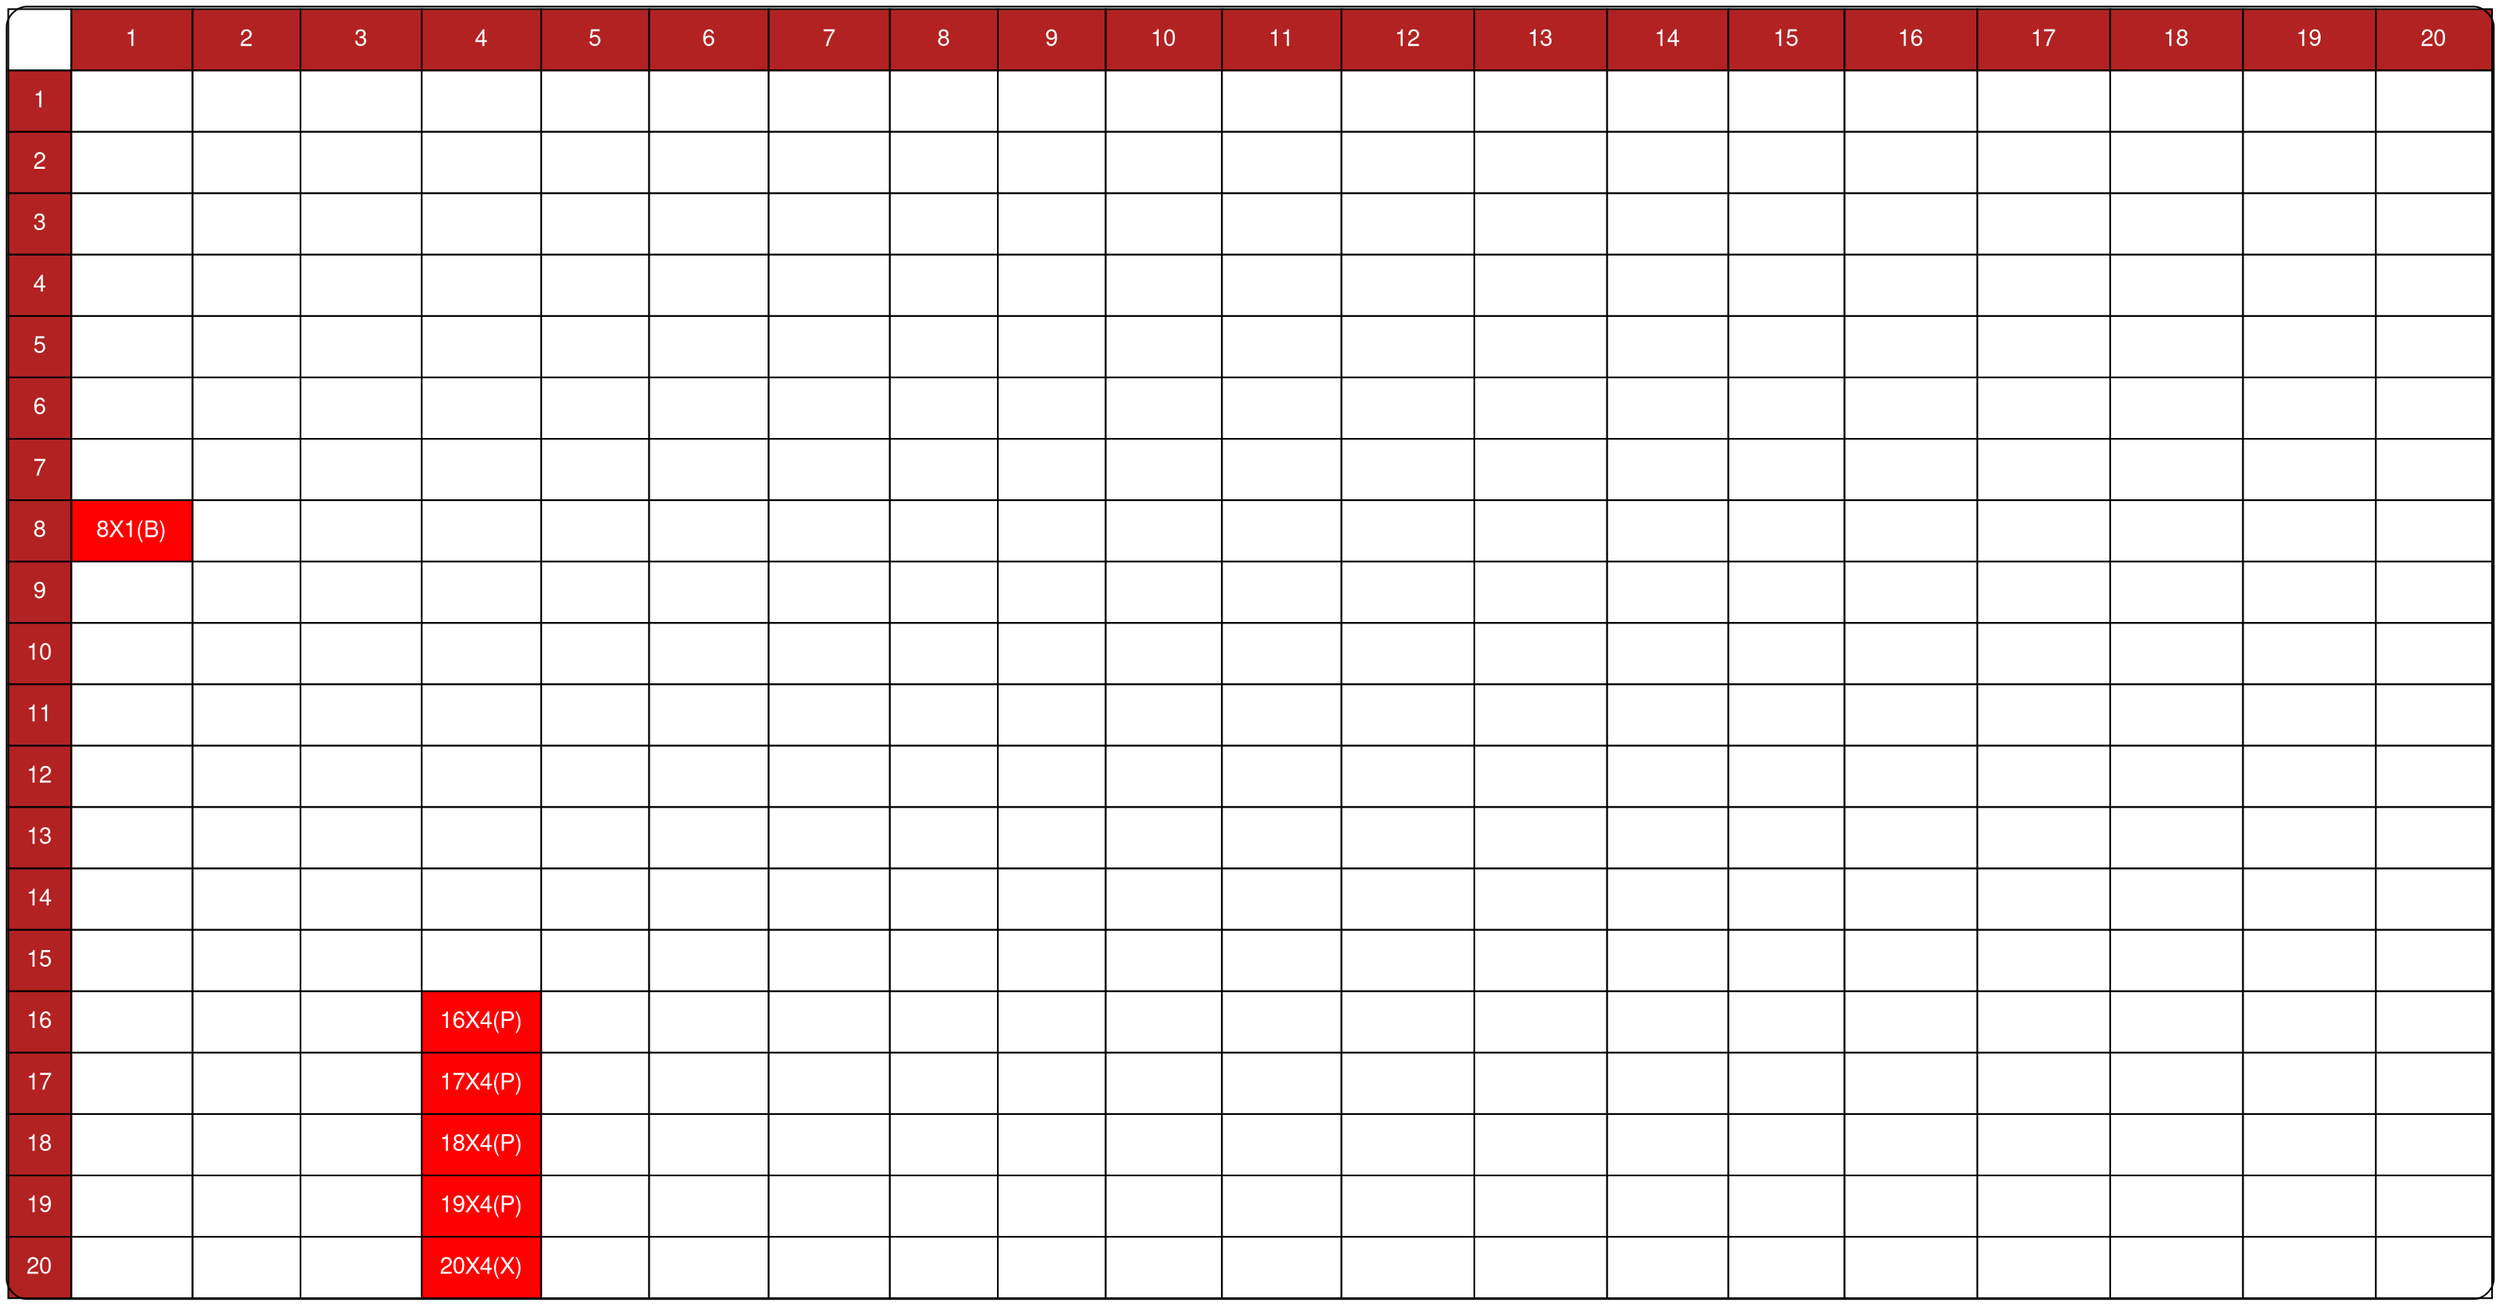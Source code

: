digraph html {
node [fontname="Helvetica,Arial,sans-serif", fontcolor="white"]
abc [shape = none, margin = 0, label=<
<TABLE BORDER = "1" CELLBORDER = "1" CELLSPACING="0" CELLPADDING="10" style='rounded'>

                    <TR>
	<TD > </TD>
<TD BGCOLOR="FireBrick">1</TD>
	<TD BGCOLOR="FireBrick">2</TD>
	<TD BGCOLOR="FireBrick">3</TD>
	<TD BGCOLOR="FireBrick">4</TD>
	<TD BGCOLOR="FireBrick">5</TD>
	<TD BGCOLOR="FireBrick">6</TD>
	<TD BGCOLOR="FireBrick">7</TD>
	<TD BGCOLOR="FireBrick">8</TD>
	<TD BGCOLOR="FireBrick">9</TD>
	<TD BGCOLOR="FireBrick">10</TD>
	<TD BGCOLOR="FireBrick">11</TD>
	<TD BGCOLOR="FireBrick">12</TD>
	<TD BGCOLOR="FireBrick">13</TD>
	<TD BGCOLOR="FireBrick">14</TD>
	<TD BGCOLOR="FireBrick">15</TD>
	<TD BGCOLOR="FireBrick">16</TD>
	<TD BGCOLOR="FireBrick">17</TD>
	<TD BGCOLOR="FireBrick">18</TD>
	<TD BGCOLOR="FireBrick">19</TD>
	<TD BGCOLOR="FireBrick">20</TD>
	
</TR>
<TR>
	<TD BGCOLOR="FireBrick">1</TD>
	<TD BGCOLOR="white">"1x1"</TD>
	<TD BGCOLOR="white">"1x2"</TD>
	<TD BGCOLOR="white">"1x3"</TD>
	<TD BGCOLOR="white">1X4(B)</TD>
	<TD BGCOLOR="white">"1x5"</TD>
	<TD BGCOLOR="white">"1x6"</TD>
	<TD BGCOLOR="white">"1x7"</TD>
	<TD BGCOLOR="white">"1x8"</TD>
	<TD BGCOLOR="white">"1x9"</TD>
	<TD BGCOLOR="white">"1x10"</TD>
	<TD BGCOLOR="white">"1x11"</TD>
	<TD BGCOLOR="white">"1x12"</TD>
	<TD BGCOLOR="white">"1x13"</TD>
	<TD BGCOLOR="white">"1x14"</TD>
	<TD BGCOLOR="white">"1x15"</TD>
	<TD BGCOLOR="white">"1x16"</TD>
	<TD BGCOLOR="white">"1x17"</TD>
	<TD BGCOLOR="white">"1x18"</TD>
	<TD BGCOLOR="white">"1x19"</TD>
	<TD BGCOLOR="white">"1x20"</TD>
	
</TR>
<TR>
	<TD BGCOLOR="FireBrick">2</TD>
	<TD BGCOLOR="white">"2x1"</TD>
	<TD BGCOLOR="white">"2x2"</TD>
	<TD BGCOLOR="white">"2x3"</TD>
	<TD BGCOLOR="white">"2x4"</TD>
	<TD BGCOLOR="white">"2x5"</TD>
	<TD BGCOLOR="white">"2x6"</TD>
	<TD BGCOLOR="white">"2x7"</TD>
	<TD BGCOLOR="white">"2x8"</TD>
	<TD BGCOLOR="white">"2x9"</TD>
	<TD BGCOLOR="white">"2x10"</TD>
	<TD BGCOLOR="white">"2x11"</TD>
	<TD BGCOLOR="white">"2x12"</TD>
	<TD BGCOLOR="white">"2x13"</TD>
	<TD BGCOLOR="white">2X14(D)</TD>
	<TD BGCOLOR="white">"2x15"</TD>
	<TD BGCOLOR="white">"2x16"</TD>
	<TD BGCOLOR="white">"2x17"</TD>
	<TD BGCOLOR="white">"2x18"</TD>
	<TD BGCOLOR="white">"2x19"</TD>
	<TD BGCOLOR="white">"2x20"</TD>
	
</TR>
<TR>
	<TD BGCOLOR="FireBrick">3</TD>
	<TD BGCOLOR="white">"3x1"</TD>
	<TD BGCOLOR="white">"3x2"</TD>
	<TD BGCOLOR="white">"3x3"</TD>
	<TD BGCOLOR="white">"3x4"</TD>
	<TD BGCOLOR="white">"3x5"</TD>
	<TD BGCOLOR="white">"3x6"</TD>
	<TD BGCOLOR="white">"3x7"</TD>
	<TD BGCOLOR="white">3X8(B)</TD>
	<TD BGCOLOR="white">3X9(B)</TD>
	<TD BGCOLOR="white">"3x10"</TD>
	<TD BGCOLOR="white">"3x11"</TD>
	<TD BGCOLOR="white">"3x12"</TD>
	<TD BGCOLOR="white">"3x13"</TD>
	<TD BGCOLOR="white">3X14(D)</TD>
	<TD BGCOLOR="white">"3x15"</TD>
	<TD BGCOLOR="white">"3x16"</TD>
	<TD BGCOLOR="white">"3x17"</TD>
	<TD BGCOLOR="white">"3x18"</TD>
	<TD BGCOLOR="white">"3x19"</TD>
	<TD BGCOLOR="white">"3x20"</TD>
	
</TR>
<TR>
	<TD BGCOLOR="FireBrick">4</TD>
	<TD BGCOLOR="white">"4x1"</TD>
	<TD BGCOLOR="white">"4x2"</TD>
	<TD BGCOLOR="white">"4x3"</TD>
	<TD BGCOLOR="white">"4x4"</TD>
	<TD BGCOLOR="white">"4x5"</TD>
	<TD BGCOLOR="white">"4x6"</TD>
	<TD BGCOLOR="white">"4x7"</TD>
	<TD BGCOLOR="white">"4x8"</TD>
	<TD BGCOLOR="white">"4x9"</TD>
	<TD BGCOLOR="white">"4x10"</TD>
	<TD BGCOLOR="white">"4x11"</TD>
	<TD BGCOLOR="white">"4x12"</TD>
	<TD BGCOLOR="white">"4x13"</TD>
	<TD BGCOLOR="white">"4x14"</TD>
	<TD BGCOLOR="white">"4x15"</TD>
	<TD BGCOLOR="white">"4x16"</TD>
	<TD BGCOLOR="white">"4x17"</TD>
	<TD BGCOLOR="white">"4x18"</TD>
	<TD BGCOLOR="white">"4x19"</TD>
	<TD BGCOLOR="white">"4x20"</TD>
	
</TR>
<TR>
	<TD BGCOLOR="FireBrick">5</TD>
	<TD BGCOLOR="white">"5x1"</TD>
	<TD BGCOLOR="white">"5x2"</TD>
	<TD BGCOLOR="white">"5x3"</TD>
	<TD BGCOLOR="white">"5x4"</TD>
	<TD BGCOLOR="white">"5x5"</TD>
	<TD BGCOLOR="white">5X6(S)</TD>
	<TD BGCOLOR="white">5X7(S)</TD>
	<TD BGCOLOR="white">5X8(S)</TD>
	<TD BGCOLOR="white">"5x9"</TD>
	<TD BGCOLOR="white">"5x10"</TD>
	<TD BGCOLOR="white">"5x11"</TD>
	<TD BGCOLOR="white">"5x12"</TD>
	<TD BGCOLOR="white">"5x13"</TD>
	<TD BGCOLOR="white">"5x14"</TD>
	<TD BGCOLOR="white">"5x15"</TD>
	<TD BGCOLOR="white">"5x16"</TD>
	<TD BGCOLOR="white">"5x17"</TD>
	<TD BGCOLOR="white">"5x18"</TD>
	<TD BGCOLOR="white">"5x19"</TD>
	<TD BGCOLOR="white">"5x20"</TD>
	
</TR>
<TR>
	<TD BGCOLOR="FireBrick">6</TD>
	<TD BGCOLOR="white">"6x1"</TD>
	<TD BGCOLOR="white">"6x2"</TD>
	<TD BGCOLOR="white">"6x3"</TD>
	<TD BGCOLOR="white">"6x4"</TD>
	<TD BGCOLOR="white">"6x5"</TD>
	<TD BGCOLOR="white">"6x6"</TD>
	<TD BGCOLOR="white">"6x7"</TD>
	<TD BGCOLOR="white">"6x8"</TD>
	<TD BGCOLOR="white">"6x9"</TD>
	<TD BGCOLOR="white">"6x10"</TD>
	<TD BGCOLOR="white">"6x11"</TD>
	<TD BGCOLOR="white">"6x12"</TD>
	<TD BGCOLOR="white">"6x13"</TD>
	<TD BGCOLOR="white">"6x14"</TD>
	<TD BGCOLOR="white">"6x15"</TD>
	<TD BGCOLOR="white">"6x16"</TD>
	<TD BGCOLOR="white">"6x17"</TD>
	<TD BGCOLOR="white">"6x18"</TD>
	<TD BGCOLOR="white">"6x19"</TD>
	<TD BGCOLOR="white">"6x20"</TD>
	
</TR>
<TR>
	<TD BGCOLOR="FireBrick">7</TD>
	<TD BGCOLOR="white">"7x1"</TD>
	<TD BGCOLOR="white">"7x2"</TD>
	<TD BGCOLOR="white">"7x3"</TD>
	<TD BGCOLOR="white">"7x4"</TD>
	<TD BGCOLOR="white">"7x5"</TD>
	<TD BGCOLOR="white">"7x6"</TD>
	<TD BGCOLOR="white">"7x7"</TD>
	<TD BGCOLOR="white">"7x8"</TD>
	<TD BGCOLOR="white">"7x9"</TD>
	<TD BGCOLOR="white">"7x10"</TD>
	<TD BGCOLOR="white">7X11(S)</TD>
	<TD BGCOLOR="white">7X12(S)</TD>
	<TD BGCOLOR="white">7X13(S)</TD>
	<TD BGCOLOR="white">"7x14"</TD>
	<TD BGCOLOR="white">"7x15"</TD>
	<TD BGCOLOR="white">"7x16"</TD>
	<TD BGCOLOR="white">"7x17"</TD>
	<TD BGCOLOR="white">"7x18"</TD>
	<TD BGCOLOR="white">"7x19"</TD>
	<TD BGCOLOR="white">"7x20"</TD>
	
</TR>
<TR>
	<TD BGCOLOR="FireBrick">8</TD>
	<TD BGCOLOR="Red">8X1(B)</TD>
	<TD BGCOLOR="white">"8x2"</TD>
	<TD BGCOLOR="white">"8x3"</TD>
	<TD BGCOLOR="white">"8x4"</TD>
	<TD BGCOLOR="white">"8x5"</TD>
	<TD BGCOLOR="white">"8x6"</TD>
	<TD BGCOLOR="white">"8x7"</TD>
	<TD BGCOLOR="white">"8x8"</TD>
	<TD BGCOLOR="white">"8x9"</TD>
	<TD BGCOLOR="white">"8x10"</TD>
	<TD BGCOLOR="white">"8x11"</TD>
	<TD BGCOLOR="white">"8x12"</TD>
	<TD BGCOLOR="white">"8x13"</TD>
	<TD BGCOLOR="white">"8x14"</TD>
	<TD BGCOLOR="white">"8x15"</TD>
	<TD BGCOLOR="white">"8x16"</TD>
	<TD BGCOLOR="white">"8x17"</TD>
	<TD BGCOLOR="white">"8x18"</TD>
	<TD BGCOLOR="white">"8x19"</TD>
	<TD BGCOLOR="white">"8x20"</TD>
	
</TR>
<TR>
	<TD BGCOLOR="FireBrick">9</TD>
	<TD BGCOLOR="white">"9x1"</TD>
	<TD BGCOLOR="white">9X2(P)</TD>
	<TD BGCOLOR="white">9X3(P)</TD>
	<TD BGCOLOR="white">9X4(P)</TD>
	<TD BGCOLOR="white">9X5(P)</TD>
	<TD BGCOLOR="white">"9x6"</TD>
	<TD BGCOLOR="white">"9x7"</TD>
	<TD BGCOLOR="white">"9x8"</TD>
	<TD BGCOLOR="white">"9x9"</TD>
	<TD BGCOLOR="white">"9x10"</TD>
	<TD BGCOLOR="white">"9x11"</TD>
	<TD BGCOLOR="white">"9x12"</TD>
	<TD BGCOLOR="white">"9x13"</TD>
	<TD BGCOLOR="white">"9x14"</TD>
	<TD BGCOLOR="white">"9x15"</TD>
	<TD BGCOLOR="white">"9x16"</TD>
	<TD BGCOLOR="white">"9x17"</TD>
	<TD BGCOLOR="white">"9x18"</TD>
	<TD BGCOLOR="white">"9x19"</TD>
	<TD BGCOLOR="white">"9x20"</TD>
	
</TR>
<TR>
	<TD BGCOLOR="FireBrick">10</TD>
	<TD BGCOLOR="white">"10x1"</TD>
	<TD BGCOLOR="white">"10x2"</TD>
	<TD BGCOLOR="white">"10x3"</TD>
	<TD BGCOLOR="white">"10x4"</TD>
	<TD BGCOLOR="white">"10x5"</TD>
	<TD BGCOLOR="white">10X6(B)</TD>
	<TD BGCOLOR="white">10X7(D)</TD>
	<TD BGCOLOR="white">"10x8"</TD>
	<TD BGCOLOR="white">"10x9"</TD>
	<TD BGCOLOR="white">"10x10"</TD>
	<TD BGCOLOR="white">"10x11"</TD>
	<TD BGCOLOR="white">"10x12"</TD>
	<TD BGCOLOR="white">"10x13"</TD>
	<TD BGCOLOR="white">"10x14"</TD>
	<TD BGCOLOR="white">"10x15"</TD>
	<TD BGCOLOR="white">"10x16"</TD>
	<TD BGCOLOR="white">"10x17"</TD>
	<TD BGCOLOR="white">"10x18"</TD>
	<TD BGCOLOR="white">"10x19"</TD>
	<TD BGCOLOR="white">"10x20"</TD>
	
</TR>
<TR>
	<TD BGCOLOR="FireBrick">11</TD>
	<TD BGCOLOR="white">"11x1"</TD>
	<TD BGCOLOR="white">"11x2"</TD>
	<TD BGCOLOR="white">"11x3"</TD>
	<TD BGCOLOR="white">"11x4"</TD>
	<TD BGCOLOR="white">"11x5"</TD>
	<TD BGCOLOR="white">11X6(B)</TD>
	<TD BGCOLOR="white">11X7(D)</TD>
	<TD BGCOLOR="white">"11x8"</TD>
	<TD BGCOLOR="white">"11x9"</TD>
	<TD BGCOLOR="white">"11x10"</TD>
	<TD BGCOLOR="white">"11x11"</TD>
	<TD BGCOLOR="white">11X12(B)</TD>
	<TD BGCOLOR="white">"11x13"</TD>
	<TD BGCOLOR="white">"11x14"</TD>
	<TD BGCOLOR="white">"11x15"</TD>
	<TD BGCOLOR="white">11X16(D)</TD>
	<TD BGCOLOR="white">"11x17"</TD>
	<TD BGCOLOR="white">"11x18"</TD>
	<TD BGCOLOR="white">"11x19"</TD>
	<TD BGCOLOR="white">"11x20"</TD>
	
</TR>
<TR>
	<TD BGCOLOR="FireBrick">12</TD>
	<TD BGCOLOR="white">"12x1"</TD>
	<TD BGCOLOR="white">"12x2"</TD>
	<TD BGCOLOR="white">"12x3"</TD>
	<TD BGCOLOR="white">"12x4"</TD>
	<TD BGCOLOR="white">"12x5"</TD>
	<TD BGCOLOR="white">"12x6"</TD>
	<TD BGCOLOR="white">"12x7"</TD>
	<TD BGCOLOR="white">"12x8"</TD>
	<TD BGCOLOR="white">"12x9"</TD>
	<TD BGCOLOR="white">"12x10"</TD>
	<TD BGCOLOR="white">"12x11"</TD>
	<TD BGCOLOR="white">"12x12"</TD>
	<TD BGCOLOR="white">"12x13"</TD>
	<TD BGCOLOR="white">"12x14"</TD>
	<TD BGCOLOR="white">"12x15"</TD>
	<TD BGCOLOR="white">12X16(D)</TD>
	<TD BGCOLOR="white">"12x17"</TD>
	<TD BGCOLOR="white">"12x18"</TD>
	<TD BGCOLOR="white">"12x19"</TD>
	<TD BGCOLOR="white">"12x20"</TD>
	
</TR>
<TR>
	<TD BGCOLOR="FireBrick">13</TD>
	<TD BGCOLOR="white">"13x1"</TD>
	<TD BGCOLOR="white">"13x2"</TD>
	<TD BGCOLOR="white">"13x3"</TD>
	<TD BGCOLOR="white">"13x4"</TD>
	<TD BGCOLOR="white">"13x5"</TD>
	<TD BGCOLOR="white">"13x6"</TD>
	<TD BGCOLOR="white">"13x7"</TD>
	<TD BGCOLOR="white">"13x8"</TD>
	<TD BGCOLOR="white">"13x9"</TD>
	<TD BGCOLOR="white">"13x10"</TD>
	<TD BGCOLOR="white">"13x11"</TD>
	<TD BGCOLOR="white">"13x12"</TD>
	<TD BGCOLOR="white">"13x13"</TD>
	<TD BGCOLOR="white">"13x14"</TD>
	<TD BGCOLOR="white">"13x15"</TD>
	<TD BGCOLOR="white">"13x16"</TD>
	<TD BGCOLOR="white">13X17(S)</TD>
	<TD BGCOLOR="white">13X18(S)</TD>
	<TD BGCOLOR="white">13X19(S)</TD>
	<TD BGCOLOR="white">"13x20"</TD>
	
</TR>
<TR>
	<TD BGCOLOR="FireBrick">14</TD>
	<TD BGCOLOR="white">"14x1"</TD>
	<TD BGCOLOR="white">"14x2"</TD>
	<TD BGCOLOR="white">"14x3"</TD>
	<TD BGCOLOR="white">"14x4"</TD>
	<TD BGCOLOR="white">"14x5"</TD>
	<TD BGCOLOR="white">"14x6"</TD>
	<TD BGCOLOR="white">"14x7"</TD>
	<TD BGCOLOR="white">"14x8"</TD>
	<TD BGCOLOR="white">"14x9"</TD>
	<TD BGCOLOR="white">"14x10"</TD>
	<TD BGCOLOR="white">"14x11"</TD>
	<TD BGCOLOR="white">"14x12"</TD>
	<TD BGCOLOR="white">"14x13"</TD>
	<TD BGCOLOR="white">"14x14"</TD>
	<TD BGCOLOR="white">"14x15"</TD>
	<TD BGCOLOR="white">"14x16"</TD>
	<TD BGCOLOR="white">"14x17"</TD>
	<TD BGCOLOR="white">"14x18"</TD>
	<TD BGCOLOR="white">"14x19"</TD>
	<TD BGCOLOR="white">"14x20"</TD>
	
</TR>
<TR>
	<TD BGCOLOR="FireBrick">15</TD>
	<TD BGCOLOR="white">"15x1"</TD>
	<TD BGCOLOR="white">"15x2"</TD>
	<TD BGCOLOR="white">15X3(D)</TD>
	<TD BGCOLOR="white">"15x4"</TD>
	<TD BGCOLOR="white">"15x5"</TD>
	<TD BGCOLOR="white">"15x6"</TD>
	<TD BGCOLOR="white">"15x7"</TD>
	<TD BGCOLOR="white">"15x8"</TD>
	<TD BGCOLOR="white">"15x9"</TD>
	<TD BGCOLOR="white">"15x10"</TD>
	<TD BGCOLOR="white">"15x11"</TD>
	<TD BGCOLOR="white">"15x12"</TD>
	<TD BGCOLOR="white">"15x13"</TD>
	<TD BGCOLOR="white">"15x14"</TD>
	<TD BGCOLOR="white">"15x15"</TD>
	<TD BGCOLOR="white">15X16(S)</TD>
	<TD BGCOLOR="white">15X17(S)</TD>
	<TD BGCOLOR="white">15X18(S)</TD>
	<TD BGCOLOR="white">"15x19"</TD>
	<TD BGCOLOR="white">"15x20"</TD>
	
</TR>
<TR>
	<TD BGCOLOR="FireBrick">16</TD>
	<TD BGCOLOR="white">"16x1"</TD>
	<TD BGCOLOR="white">"16x2"</TD>
	<TD BGCOLOR="white">16X3(D)</TD>
	<TD BGCOLOR="Red">16X4(P)</TD>
	<TD BGCOLOR="white">"16x5"</TD>
	<TD BGCOLOR="white">"16x6"</TD>
	<TD BGCOLOR="white">"16x7"</TD>
	<TD BGCOLOR="white">"16x8"</TD>
	<TD BGCOLOR="white">"16x9"</TD>
	<TD BGCOLOR="white">"16x10"</TD>
	<TD BGCOLOR="white">"16x11"</TD>
	<TD BGCOLOR="white">"16x12"</TD>
	<TD BGCOLOR="white">"16x13"</TD>
	<TD BGCOLOR="white">"16x14"</TD>
	<TD BGCOLOR="white">"16x15"</TD>
	<TD BGCOLOR="white">"16x16"</TD>
	<TD BGCOLOR="white">"16x17"</TD>
	<TD BGCOLOR="white">"16x18"</TD>
	<TD BGCOLOR="white">"16x19"</TD>
	<TD BGCOLOR="white">"16x20"</TD>
	
</TR>
<TR>
	<TD BGCOLOR="FireBrick">17</TD>
	<TD BGCOLOR="white">"17x1"</TD>
	<TD BGCOLOR="white">"17x2"</TD>
	<TD BGCOLOR="white">17X3(B)</TD>
	<TD BGCOLOR="Red">17X4(P)</TD>
	<TD BGCOLOR="white">"17x5"</TD>
	<TD BGCOLOR="white">"17x6"</TD>
	<TD BGCOLOR="white">"17x7"</TD>
	<TD BGCOLOR="white">"17x8"</TD>
	<TD BGCOLOR="white">"17x9"</TD>
	<TD BGCOLOR="white">"17x10"</TD>
	<TD BGCOLOR="white">"17x11"</TD>
	<TD BGCOLOR="white">"17x12"</TD>
	<TD BGCOLOR="white">"17x13"</TD>
	<TD BGCOLOR="white">"17x14"</TD>
	<TD BGCOLOR="white">"17x15"</TD>
	<TD BGCOLOR="white">"17x16"</TD>
	<TD BGCOLOR="white">"17x17"</TD>
	<TD BGCOLOR="white">"17x18"</TD>
	<TD BGCOLOR="white">"17x19"</TD>
	<TD BGCOLOR="white">"17x20"</TD>
	
</TR>
<TR>
	<TD BGCOLOR="FireBrick">18</TD>
	<TD BGCOLOR="white">18X1(D)</TD>
	<TD BGCOLOR="white">"18x2"</TD>
	<TD BGCOLOR="white">"18x3"</TD>
	<TD BGCOLOR="Red">18X4(P)</TD>
	<TD BGCOLOR="white">"18x5"</TD>
	<TD BGCOLOR="white">"18x6"</TD>
	<TD BGCOLOR="white">"18x7"</TD>
	<TD BGCOLOR="white">"18x8"</TD>
	<TD BGCOLOR="white">"18x9"</TD>
	<TD BGCOLOR="white">"18x10"</TD>
	<TD BGCOLOR="white">"18x11"</TD>
	<TD BGCOLOR="white">"18x12"</TD>
	<TD BGCOLOR="white">18X13(D)</TD>
	<TD BGCOLOR="white">"18x14"</TD>
	<TD BGCOLOR="white">"18x15"</TD>
	<TD BGCOLOR="white">"18x16"</TD>
	<TD BGCOLOR="white">"18x17"</TD>
	<TD BGCOLOR="white">"18x18"</TD>
	<TD BGCOLOR="white">"18x19"</TD>
	<TD BGCOLOR="white">"18x20"</TD>
	
</TR>
<TR>
	<TD BGCOLOR="FireBrick">19</TD>
	<TD BGCOLOR="white">19X1(D)</TD>
	<TD BGCOLOR="white">"19x2"</TD>
	<TD BGCOLOR="white">"19x3"</TD>
	<TD BGCOLOR="Red">19X4(P)</TD>
	<TD BGCOLOR="white">"19x5"</TD>
	<TD BGCOLOR="white">"19x6"</TD>
	<TD BGCOLOR="white">"19x7"</TD>
	<TD BGCOLOR="white">"19x8"</TD>
	<TD BGCOLOR="white">"19x9"</TD>
	<TD BGCOLOR="white">"19x10"</TD>
	<TD BGCOLOR="white">"19x11"</TD>
	<TD BGCOLOR="white">"19x12"</TD>
	<TD BGCOLOR="white">19X13(D)</TD>
	<TD BGCOLOR="white">"19x14"</TD>
	<TD BGCOLOR="white">"19x15"</TD>
	<TD BGCOLOR="white">"19x16"</TD>
	<TD BGCOLOR="white">"19x17"</TD>
	<TD BGCOLOR="white">"19x18"</TD>
	<TD BGCOLOR="white">"19x19"</TD>
	<TD BGCOLOR="white">"19x20"</TD>
	
</TR>
<TR>
	<TD BGCOLOR="FireBrick">20</TD>
	<TD BGCOLOR="white">"20x1"</TD>
	<TD BGCOLOR="white">"20x2"</TD>
	<TD BGCOLOR="white">"20x3"</TD>
	<TD BGCOLOR="Red">20X4(X)</TD>
	<TD BGCOLOR="white">"20x5"</TD>
	<TD BGCOLOR="white">"20x6"</TD>
	<TD BGCOLOR="white">"20x7"</TD>
	<TD BGCOLOR="white">"20x8"</TD>
	<TD BGCOLOR="white">"20x9"</TD>
	<TD BGCOLOR="white">"20x10"</TD>
	<TD BGCOLOR="white">"20x11"</TD>
	<TD BGCOLOR="white">"20x12"</TD>
	<TD BGCOLOR="white">"20x13"</TD>
	<TD BGCOLOR="white">"20x14"</TD>
	<TD BGCOLOR="white">"20x15"</TD>
	<TD BGCOLOR="white">"20x16"</TD>
	<TD BGCOLOR="white">"20x17"</TD>
	<TD BGCOLOR="white">"20x18"</TD>
	<TD BGCOLOR="white">"20x19"</TD>
	<TD BGCOLOR="white">"20x20"</TD>
	
</TR>
</TABLE>>];
}